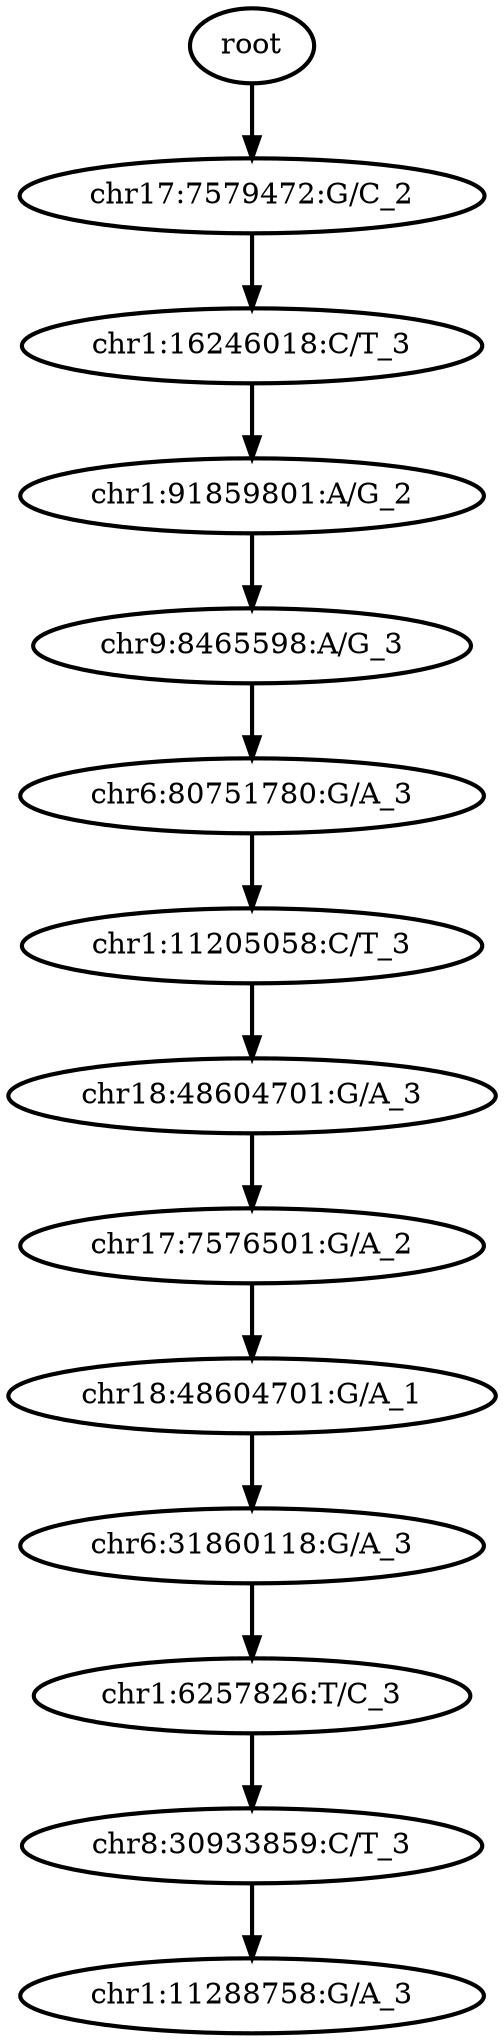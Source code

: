 digraph N {
	overlap="false"
	rankdir="TB"
	0 [label="root", style="bold"];
	1 [label="chr17:7579472:G/C_2", style="bold"];
	2 [label="chr1:16246018:C/T_3", style="bold"];
	3 [label="chr1:91859801:A/G_2", style="bold"];
	4 [label="chr9:8465598:A/G_3", style="bold"];
	5 [label="chr6:80751780:G/A_3", style="bold"];
	6 [label="chr1:11205058:C/T_3", style="bold"];
	7 [label="chr18:48604701:G/A_3", style="bold"];
	8 [label="chr17:7576501:G/A_2", style="bold"];
	9 [label="chr18:48604701:G/A_1", style="bold"];
	10 [label="chr6:31860118:G/A_3", style="bold"];
	11 [label="chr1:6257826:T/C_3", style="bold"];
	12 [label="chr8:30933859:C/T_3", style="bold"];
	13 [label="chr1:11288758:G/A_3", style="bold"];
	0 -> 1 [style="bold"];
	1 -> 2 [style="bold"];
	2 -> 3 [style="bold"];
	3 -> 4 [style="bold"];
	4 -> 5 [style="bold"];
	5 -> 6 [style="bold"];
	6 -> 7 [style="bold"];
	7 -> 8 [style="bold"];
	8 -> 9 [style="bold"];
	9 -> 10 [style="bold"];
	10 -> 11 [style="bold"];
	11 -> 12 [style="bold"];
	12 -> 13 [style="bold"];
}